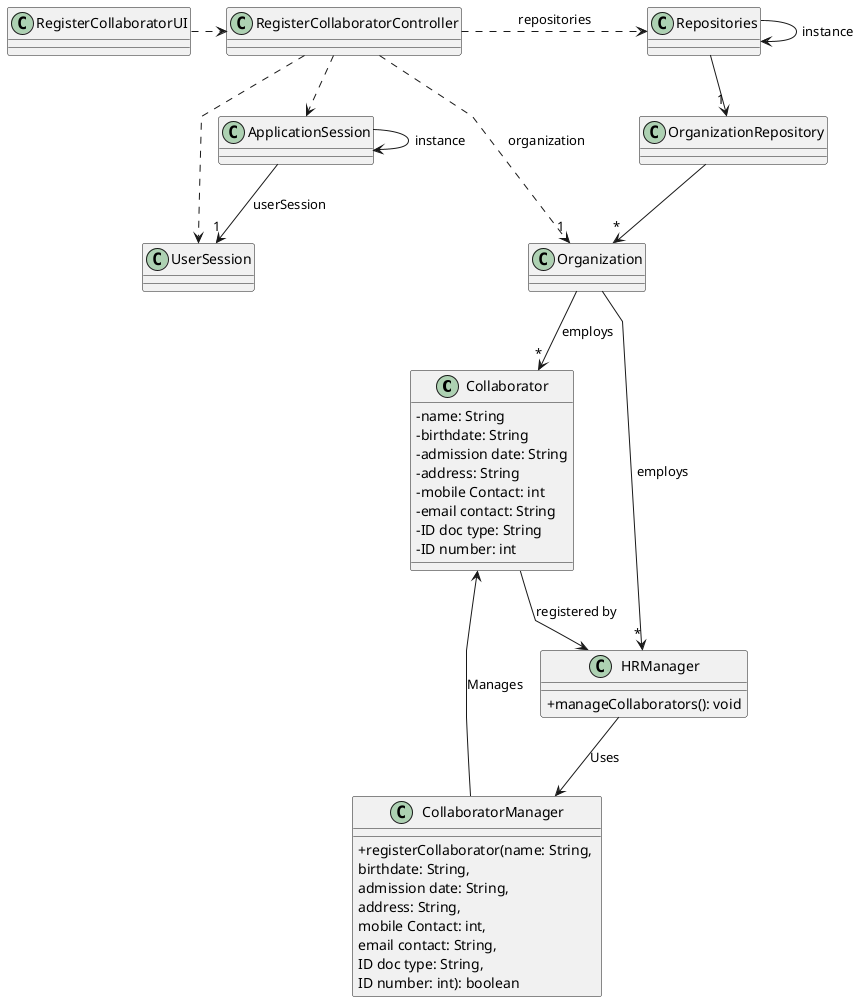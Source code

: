 @startuml
'skinparam monochrome true
skinparam packageStyle rectangle
skinparam shadowing false
skinparam linetype polyline
'skinparam linetype orto

skinparam classAttributeIconSize 0

'left to right direction

class Collaborator {
    - name: String
    - birthdate: String
    - admission date: String
    - address: String
    - mobile Contact: int
    - email contact: String
    - ID doc type: String
    - ID number: int
}

class CollaboratorManager {
    + registerCollaborator(name: String, \nbirthdate: String, \nadmission date: String, \naddress: String, \nmobile Contact: int, \nemail contact: String, \nID doc type: String, \nID number: int): boolean
}

class HRManager {
    + manageCollaborators(): void
}

CollaboratorManager --> Collaborator: Manages
HRManager --> CollaboratorManager: Uses


Repositories -> Repositories : instance
ApplicationSession -> ApplicationSession : instance

RegisterCollaboratorUI .> RegisterCollaboratorController

RegisterCollaboratorController .> Repositories : repositories

Repositories --> "1" OrganizationRepository

OrganizationRepository --> "*" Organization
ApplicationSession --> "1" UserSession : userSession

RegisterCollaboratorController ..> "1" Organization : organization
RegisterCollaboratorController ..> ApplicationSession
RegisterCollaboratorController ..> UserSession
Collaborator --> HRManager : registered by

Organization --> "*" HRManager : employs
Organization --> "*" Collaborator : employs

@enduml